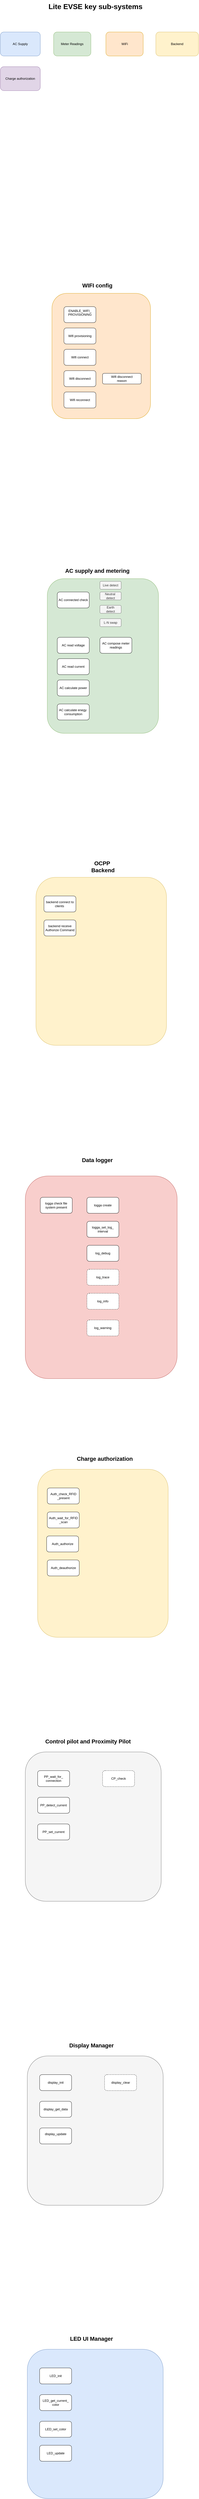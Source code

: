 <mxfile version="26.2.15">
  <diagram name="Page-1" id="Tmt94gA-0ZJjF-nK8y2k">
    <mxGraphModel dx="822" dy="504" grid="1" gridSize="10" guides="1" tooltips="1" connect="1" arrows="1" fold="1" page="1" pageScale="1" pageWidth="850" pageHeight="1100" math="0" shadow="0">
      <root>
        <mxCell id="0" />
        <mxCell id="1" parent="0" />
        <mxCell id="ofb7XT26KEXKw1no33_Y-1" value="AC Supply" style="rounded=1;whiteSpace=wrap;html=1;fillColor=#dae8fc;strokeColor=#6c8ebf;" vertex="1" parent="1">
          <mxGeometry x="26.25" y="230" width="150" height="90" as="geometry" />
        </mxCell>
        <mxCell id="ofb7XT26KEXKw1no33_Y-2" value="Meter Readings" style="rounded=1;whiteSpace=wrap;html=1;fillColor=#d5e8d4;strokeColor=#82b366;" vertex="1" parent="1">
          <mxGeometry x="226.25" y="230" width="140" height="90" as="geometry" />
        </mxCell>
        <mxCell id="ofb7XT26KEXKw1no33_Y-3" value="WiFi" style="rounded=1;whiteSpace=wrap;html=1;fillColor=#ffe6cc;strokeColor=#d79b00;" vertex="1" parent="1">
          <mxGeometry x="422.5" y="230" width="140" height="90" as="geometry" />
        </mxCell>
        <mxCell id="ofb7XT26KEXKw1no33_Y-4" value="Backend" style="rounded=1;whiteSpace=wrap;html=1;fillColor=#fff2cc;strokeColor=#d6b656;" vertex="1" parent="1">
          <mxGeometry x="610" y="230" width="160" height="90" as="geometry" />
        </mxCell>
        <mxCell id="ofb7XT26KEXKw1no33_Y-5" value="Charge authorization" style="rounded=1;whiteSpace=wrap;html=1;fillColor=#e1d5e7;strokeColor=#9673a6;" vertex="1" parent="1">
          <mxGeometry x="26.25" y="360" width="150" height="90" as="geometry" />
        </mxCell>
        <mxCell id="ofb7XT26KEXKw1no33_Y-6" value="" style="rounded=1;whiteSpace=wrap;html=1;fillColor=#ffe6cc;strokeColor=#d79b00;" vertex="1" parent="1">
          <mxGeometry x="220" y="1210" width="370" height="470" as="geometry" />
        </mxCell>
        <mxCell id="ofb7XT26KEXKw1no33_Y-7" value="Wifi provisioning" style="rounded=1;whiteSpace=wrap;html=1;" vertex="1" parent="1">
          <mxGeometry x="265" y="1340" width="120" height="60" as="geometry" />
        </mxCell>
        <mxCell id="ofb7XT26KEXKw1no33_Y-8" value="ENABLE_WIFI_&lt;div&gt;PROVISIONING&lt;div&gt;&lt;br&gt;&lt;/div&gt;&lt;/div&gt;" style="rounded=1;whiteSpace=wrap;html=1;" vertex="1" parent="1">
          <mxGeometry x="265" y="1260" width="120" height="60" as="geometry" />
        </mxCell>
        <mxCell id="ofb7XT26KEXKw1no33_Y-9" value="Wifi connect" style="rounded=1;whiteSpace=wrap;html=1;" vertex="1" parent="1">
          <mxGeometry x="265" y="1420" width="120" height="60" as="geometry" />
        </mxCell>
        <mxCell id="ofb7XT26KEXKw1no33_Y-10" value="Wifi disconnect" style="rounded=1;whiteSpace=wrap;html=1;" vertex="1" parent="1">
          <mxGeometry x="265" y="1500" width="120" height="60" as="geometry" />
        </mxCell>
        <mxCell id="ofb7XT26KEXKw1no33_Y-11" value="Wifi reconnect" style="rounded=1;whiteSpace=wrap;html=1;" vertex="1" parent="1">
          <mxGeometry x="265" y="1580" width="120" height="60" as="geometry" />
        </mxCell>
        <mxCell id="ofb7XT26KEXKw1no33_Y-12" value="Wifi disconnect&lt;div&gt;reason&lt;/div&gt;" style="rounded=1;whiteSpace=wrap;html=1;" vertex="1" parent="1">
          <mxGeometry x="410" y="1510" width="145" height="40" as="geometry" />
        </mxCell>
        <mxCell id="ofb7XT26KEXKw1no33_Y-13" value="&lt;b&gt;&lt;font style=&quot;font-size: 21px;&quot;&gt;WIFI config&lt;/font&gt;&lt;/b&gt;" style="text;html=1;align=center;verticalAlign=middle;resizable=0;points=[];autosize=1;strokeColor=none;fillColor=none;" vertex="1" parent="1">
          <mxGeometry x="320" y="1160" width="140" height="40" as="geometry" />
        </mxCell>
        <mxCell id="ofb7XT26KEXKw1no33_Y-14" value="" style="rounded=1;whiteSpace=wrap;html=1;fillColor=#d5e8d4;strokeColor=#82b366;" vertex="1" parent="1">
          <mxGeometry x="202.5" y="2280" width="417.5" height="580" as="geometry" />
        </mxCell>
        <mxCell id="ofb7XT26KEXKw1no33_Y-15" value="AC connected check" style="rounded=1;whiteSpace=wrap;html=1;" vertex="1" parent="1">
          <mxGeometry x="240" y="2330" width="120" height="60" as="geometry" />
        </mxCell>
        <mxCell id="ofb7XT26KEXKw1no33_Y-16" value="AC read voltage" style="rounded=1;whiteSpace=wrap;html=1;" vertex="1" parent="1">
          <mxGeometry x="240" y="2500" width="120" height="60" as="geometry" />
        </mxCell>
        <mxCell id="ofb7XT26KEXKw1no33_Y-17" value="Live detect" style="rounded=1;whiteSpace=wrap;html=1;fillColor=#f5f5f5;fontColor=#333333;strokeColor=#666666;" vertex="1" parent="1">
          <mxGeometry x="400" y="2290" width="80" height="30" as="geometry" />
        </mxCell>
        <mxCell id="ofb7XT26KEXKw1no33_Y-18" value="Neutral&amp;nbsp;&lt;div&gt;detect&lt;/div&gt;" style="rounded=1;whiteSpace=wrap;html=1;fillColor=#f5f5f5;fontColor=#333333;strokeColor=#666666;" vertex="1" parent="1">
          <mxGeometry x="400" y="2330" width="80" height="30" as="geometry" />
        </mxCell>
        <mxCell id="ofb7XT26KEXKw1no33_Y-19" value="Earth&lt;div&gt;detect&lt;/div&gt;" style="rounded=1;whiteSpace=wrap;html=1;fillColor=#f5f5f5;fontColor=#333333;strokeColor=#666666;" vertex="1" parent="1">
          <mxGeometry x="400" y="2380" width="80" height="30" as="geometry" />
        </mxCell>
        <mxCell id="ofb7XT26KEXKw1no33_Y-20" value="L-N swap" style="rounded=1;whiteSpace=wrap;html=1;fillColor=#f5f5f5;fontColor=#333333;strokeColor=#666666;" vertex="1" parent="1">
          <mxGeometry x="400" y="2430" width="80" height="30" as="geometry" />
        </mxCell>
        <mxCell id="ofb7XT26KEXKw1no33_Y-21" value="AC read current" style="rounded=1;whiteSpace=wrap;html=1;" vertex="1" parent="1">
          <mxGeometry x="240" y="2580" width="120" height="60" as="geometry" />
        </mxCell>
        <mxCell id="ofb7XT26KEXKw1no33_Y-22" value="AC calculate power" style="rounded=1;whiteSpace=wrap;html=1;" vertex="1" parent="1">
          <mxGeometry x="240" y="2660" width="120" height="60" as="geometry" />
        </mxCell>
        <mxCell id="ofb7XT26KEXKw1no33_Y-23" value="AC calculate enegy&amp;nbsp;&lt;div&gt;consumption&lt;/div&gt;" style="rounded=1;whiteSpace=wrap;html=1;" vertex="1" parent="1">
          <mxGeometry x="240" y="2750" width="120" height="60" as="geometry" />
        </mxCell>
        <mxCell id="ofb7XT26KEXKw1no33_Y-24" value="AC compose meter readings" style="rounded=1;whiteSpace=wrap;html=1;" vertex="1" parent="1">
          <mxGeometry x="400" y="2500" width="120" height="60" as="geometry" />
        </mxCell>
        <mxCell id="ofb7XT26KEXKw1no33_Y-25" value="&lt;b&gt;&lt;font style=&quot;font-size: 21px;&quot;&gt;AC supply and metering&lt;/font&gt;&lt;/b&gt;" style="text;html=1;align=center;verticalAlign=middle;resizable=0;points=[];autosize=1;strokeColor=none;fillColor=none;" vertex="1" parent="1">
          <mxGeometry x="255" y="2230" width="270" height="40" as="geometry" />
        </mxCell>
        <mxCell id="ofb7XT26KEXKw1no33_Y-26" value="&lt;font style=&quot;font-size: 27px;&quot;&gt;Lite EVSE key sub-systems&lt;/font&gt;" style="text;html=1;align=center;verticalAlign=middle;resizable=0;points=[];autosize=1;strokeColor=none;fillColor=none;fontStyle=1" vertex="1" parent="1">
          <mxGeometry x="202.5" y="110" width="360" height="50" as="geometry" />
        </mxCell>
        <mxCell id="ofb7XT26KEXKw1no33_Y-27" value="" style="rounded=1;whiteSpace=wrap;html=1;fillColor=#fff2cc;strokeColor=#d6b656;" vertex="1" parent="1">
          <mxGeometry x="160" y="3400" width="490" height="630" as="geometry" />
        </mxCell>
        <mxCell id="ofb7XT26KEXKw1no33_Y-29" value="&lt;b&gt;&lt;font style=&quot;font-size: 21px;&quot;&gt;OCPP&amp;nbsp;&lt;/font&gt;&lt;/b&gt;&lt;div&gt;&lt;b&gt;&lt;font style=&quot;font-size: 21px;&quot;&gt;Backend&lt;/font&gt;&lt;/b&gt;&lt;/div&gt;" style="text;html=1;align=center;verticalAlign=middle;resizable=0;points=[];autosize=1;strokeColor=none;fillColor=none;" vertex="1" parent="1">
          <mxGeometry x="356.25" y="3330" width="110" height="60" as="geometry" />
        </mxCell>
        <mxCell id="ofb7XT26KEXKw1no33_Y-30" value="backend connect to clients&amp;nbsp;" style="rounded=1;whiteSpace=wrap;html=1;" vertex="1" parent="1">
          <mxGeometry x="190" y="3470" width="120" height="60" as="geometry" />
        </mxCell>
        <mxCell id="ofb7XT26KEXKw1no33_Y-31" value="backend receive Authorize Command" style="rounded=1;whiteSpace=wrap;html=1;" vertex="1" parent="1">
          <mxGeometry x="190" y="3560" width="120" height="60" as="geometry" />
        </mxCell>
        <mxCell id="ofb7XT26KEXKw1no33_Y-32" value="" style="rounded=1;whiteSpace=wrap;html=1;fillColor=#f8cecc;strokeColor=#b85450;" vertex="1" parent="1">
          <mxGeometry x="120" y="4520" width="570" height="760" as="geometry" />
        </mxCell>
        <mxCell id="ofb7XT26KEXKw1no33_Y-33" value="&lt;span style=&quot;font-size: 21px;&quot;&gt;&lt;b&gt;Data logger&lt;/b&gt;&lt;/span&gt;" style="text;html=1;align=center;verticalAlign=middle;resizable=0;points=[];autosize=1;strokeColor=none;fillColor=none;" vertex="1" parent="1">
          <mxGeometry x="320" y="4440" width="140" height="40" as="geometry" />
        </mxCell>
        <mxCell id="ofb7XT26KEXKw1no33_Y-34" value="logga create" style="rounded=1;whiteSpace=wrap;html=1;" vertex="1" parent="1">
          <mxGeometry x="351.25" y="4600" width="120" height="60" as="geometry" />
        </mxCell>
        <mxCell id="ofb7XT26KEXKw1no33_Y-35" value="log_debug" style="rounded=1;whiteSpace=wrap;html=1;" vertex="1" parent="1">
          <mxGeometry x="351.25" y="4780" width="120" height="60" as="geometry" />
        </mxCell>
        <mxCell id="ofb7XT26KEXKw1no33_Y-36" value="logga_set_log_&lt;div&gt;i&lt;span style=&quot;background-color: transparent; color: light-dark(rgb(0, 0, 0), rgb(255, 255, 255));&quot;&gt;nterval&lt;/span&gt;&lt;/div&gt;" style="rounded=1;whiteSpace=wrap;html=1;" vertex="1" parent="1">
          <mxGeometry x="351.25" y="4690" width="120" height="60" as="geometry" />
        </mxCell>
        <mxCell id="ofb7XT26KEXKw1no33_Y-37" value="log_trace" style="rounded=1;whiteSpace=wrap;html=1;dashed=1;" vertex="1" parent="1">
          <mxGeometry x="351.25" y="4870" width="120" height="60" as="geometry" />
        </mxCell>
        <mxCell id="ofb7XT26KEXKw1no33_Y-38" value="log_info" style="rounded=1;whiteSpace=wrap;html=1;dashed=1;" vertex="1" parent="1">
          <mxGeometry x="351.25" y="4960" width="120" height="60" as="geometry" />
        </mxCell>
        <mxCell id="ofb7XT26KEXKw1no33_Y-39" value="log_warning" style="rounded=1;whiteSpace=wrap;html=1;dashed=1;" vertex="1" parent="1">
          <mxGeometry x="351.25" y="5060" width="120" height="60" as="geometry" />
        </mxCell>
        <mxCell id="ofb7XT26KEXKw1no33_Y-40" value="logga check file system present" style="rounded=1;whiteSpace=wrap;html=1;" vertex="1" parent="1">
          <mxGeometry x="176.25" y="4600" width="120" height="60" as="geometry" />
        </mxCell>
        <mxCell id="ofb7XT26KEXKw1no33_Y-41" value="" style="rounded=1;whiteSpace=wrap;html=1;fillColor=#fff2cc;strokeColor=#d6b656;" vertex="1" parent="1">
          <mxGeometry x="166.25" y="5620" width="490" height="630" as="geometry" />
        </mxCell>
        <mxCell id="ofb7XT26KEXKw1no33_Y-42" value="&lt;span style=&quot;font-size: 21px;&quot;&gt;&lt;b&gt;Charge authorization&lt;/b&gt;&lt;/span&gt;" style="text;html=1;align=center;verticalAlign=middle;resizable=0;points=[];autosize=1;strokeColor=none;fillColor=none;" vertex="1" parent="1">
          <mxGeometry x="302.5" y="5560" width="230" height="40" as="geometry" />
        </mxCell>
        <mxCell id="ofb7XT26KEXKw1no33_Y-43" value="Auth_check_RFID&lt;div&gt;_present&lt;/div&gt;" style="rounded=1;whiteSpace=wrap;html=1;" vertex="1" parent="1">
          <mxGeometry x="202.5" y="5690" width="120" height="60" as="geometry" />
        </mxCell>
        <mxCell id="ofb7XT26KEXKw1no33_Y-44" value="Auth_wait_for_RFID&lt;div&gt;_scan&lt;/div&gt;" style="rounded=1;whiteSpace=wrap;html=1;" vertex="1" parent="1">
          <mxGeometry x="202.5" y="5780" width="120" height="60" as="geometry" />
        </mxCell>
        <mxCell id="ofb7XT26KEXKw1no33_Y-45" value="Auth_authorize" style="rounded=1;whiteSpace=wrap;html=1;" vertex="1" parent="1">
          <mxGeometry x="200" y="5870" width="120" height="60" as="geometry" />
        </mxCell>
        <mxCell id="ofb7XT26KEXKw1no33_Y-46" value="Auth_deauthorize" style="rounded=1;whiteSpace=wrap;html=1;" vertex="1" parent="1">
          <mxGeometry x="202.5" y="5960" width="120" height="60" as="geometry" />
        </mxCell>
        <mxCell id="ofb7XT26KEXKw1no33_Y-47" value="" style="rounded=1;whiteSpace=wrap;html=1;fillColor=#f5f5f5;fontColor=#333333;strokeColor=#666666;" vertex="1" parent="1">
          <mxGeometry x="120" y="6680" width="510" height="560" as="geometry" />
        </mxCell>
        <mxCell id="ofb7XT26KEXKw1no33_Y-48" value="&lt;span style=&quot;font-size: 21px;&quot;&gt;&lt;b&gt;Control pilot and Proximity Pilot&lt;/b&gt;&lt;/span&gt;" style="text;html=1;align=center;verticalAlign=middle;resizable=0;points=[];autosize=1;strokeColor=none;fillColor=none;" vertex="1" parent="1">
          <mxGeometry x="185" y="6620" width="340" height="40" as="geometry" />
        </mxCell>
        <mxCell id="ofb7XT26KEXKw1no33_Y-49" value="PP_wait_for_&lt;div&gt;connection&lt;/div&gt;" style="rounded=1;whiteSpace=wrap;html=1;" vertex="1" parent="1">
          <mxGeometry x="166.25" y="6750" width="120" height="60" as="geometry" />
        </mxCell>
        <mxCell id="ofb7XT26KEXKw1no33_Y-50" value="PP_detect_current" style="rounded=1;whiteSpace=wrap;html=1;" vertex="1" parent="1">
          <mxGeometry x="166.25" y="6850" width="120" height="60" as="geometry" />
        </mxCell>
        <mxCell id="ofb7XT26KEXKw1no33_Y-51" value="PP_set_current" style="rounded=1;whiteSpace=wrap;html=1;" vertex="1" parent="1">
          <mxGeometry x="166.25" y="6950" width="120" height="60" as="geometry" />
        </mxCell>
        <mxCell id="ofb7XT26KEXKw1no33_Y-52" value="CP_check" style="rounded=1;whiteSpace=wrap;html=1;dashed=1;" vertex="1" parent="1">
          <mxGeometry x="410" y="6750" width="120" height="60" as="geometry" />
        </mxCell>
        <mxCell id="ofb7XT26KEXKw1no33_Y-53" value="" style="rounded=1;whiteSpace=wrap;html=1;fillColor=#f5f5f5;fontColor=#333333;strokeColor=#666666;" vertex="1" parent="1">
          <mxGeometry x="127.5" y="7820" width="510" height="560" as="geometry" />
        </mxCell>
        <mxCell id="ofb7XT26KEXKw1no33_Y-54" value="&lt;span style=&quot;font-size: 21px;&quot;&gt;&lt;b&gt;Display Manager&lt;/b&gt;&lt;/span&gt;" style="text;html=1;align=center;verticalAlign=middle;resizable=0;points=[];autosize=1;strokeColor=none;fillColor=none;" vertex="1" parent="1">
          <mxGeometry x="272.5" y="7760" width="190" height="40" as="geometry" />
        </mxCell>
        <mxCell id="ofb7XT26KEXKw1no33_Y-55" value="display_init" style="rounded=1;whiteSpace=wrap;html=1;" vertex="1" parent="1">
          <mxGeometry x="173.75" y="7890" width="120" height="60" as="geometry" />
        </mxCell>
        <mxCell id="ofb7XT26KEXKw1no33_Y-56" value="display_get_data" style="rounded=1;whiteSpace=wrap;html=1;" vertex="1" parent="1">
          <mxGeometry x="173.75" y="7990" width="120" height="60" as="geometry" />
        </mxCell>
        <mxCell id="ofb7XT26KEXKw1no33_Y-57" value="display_update&lt;div&gt;&lt;br&gt;&lt;/div&gt;" style="rounded=1;whiteSpace=wrap;html=1;" vertex="1" parent="1">
          <mxGeometry x="173.75" y="8090" width="120" height="60" as="geometry" />
        </mxCell>
        <mxCell id="ofb7XT26KEXKw1no33_Y-58" value="display_clear" style="rounded=1;whiteSpace=wrap;html=1;dashed=1;" vertex="1" parent="1">
          <mxGeometry x="417.5" y="7890" width="120" height="60" as="geometry" />
        </mxCell>
        <mxCell id="ofb7XT26KEXKw1no33_Y-59" value="" style="rounded=1;whiteSpace=wrap;html=1;fillColor=#dae8fc;strokeColor=#6c8ebf;" vertex="1" parent="1">
          <mxGeometry x="127.5" y="8920" width="510" height="560" as="geometry" />
        </mxCell>
        <mxCell id="ofb7XT26KEXKw1no33_Y-60" value="&lt;span style=&quot;font-size: 21px;&quot;&gt;&lt;b&gt;LED UI Manager&lt;/b&gt;&lt;/span&gt;" style="text;html=1;align=center;verticalAlign=middle;resizable=0;points=[];autosize=1;strokeColor=none;fillColor=none;" vertex="1" parent="1">
          <mxGeometry x="277.5" y="8860" width="180" height="40" as="geometry" />
        </mxCell>
        <mxCell id="ofb7XT26KEXKw1no33_Y-61" value="LED_init" style="rounded=1;whiteSpace=wrap;html=1;" vertex="1" parent="1">
          <mxGeometry x="173.75" y="8990" width="120" height="60" as="geometry" />
        </mxCell>
        <mxCell id="ofb7XT26KEXKw1no33_Y-62" value="LED_get_current_&lt;div&gt;color&lt;/div&gt;" style="rounded=1;whiteSpace=wrap;html=1;" vertex="1" parent="1">
          <mxGeometry x="173.75" y="9090" width="120" height="60" as="geometry" />
        </mxCell>
        <mxCell id="ofb7XT26KEXKw1no33_Y-63" value="&lt;div&gt;LED_set_color&lt;/div&gt;" style="rounded=1;whiteSpace=wrap;html=1;" vertex="1" parent="1">
          <mxGeometry x="173.75" y="9190" width="120" height="60" as="geometry" />
        </mxCell>
        <mxCell id="ofb7XT26KEXKw1no33_Y-65" value="&lt;div&gt;LED_update&lt;/div&gt;" style="rounded=1;whiteSpace=wrap;html=1;" vertex="1" parent="1">
          <mxGeometry x="173.75" y="9280" width="120" height="60" as="geometry" />
        </mxCell>
      </root>
    </mxGraphModel>
  </diagram>
</mxfile>
